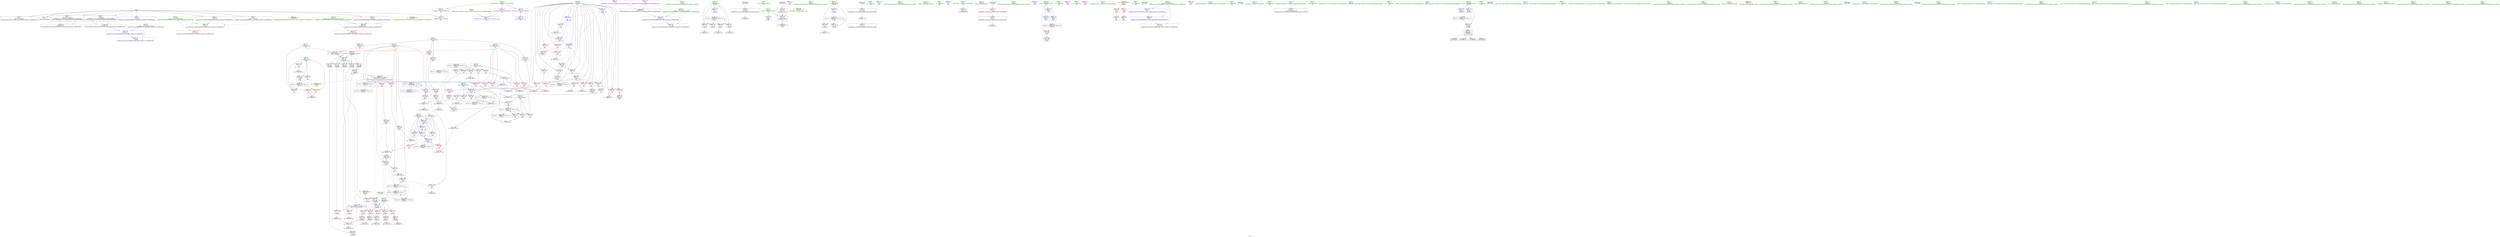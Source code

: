 digraph "SVFG" {
	label="SVFG";

	Node0x56279255e5d0 [shape=record,color=grey,label="{NodeID: 0\nNullPtr}"];
	Node0x56279255e5d0 -> Node0x56279258a700[style=solid];
	Node0x56279255e5d0 -> Node0x56279258a800[style=solid];
	Node0x56279255e5d0 -> Node0x56279258a8d0[style=solid];
	Node0x56279255e5d0 -> Node0x56279258a9a0[style=solid];
	Node0x56279255e5d0 -> Node0x56279258aa70[style=solid];
	Node0x56279255e5d0 -> Node0x56279258ab40[style=solid];
	Node0x56279255e5d0 -> Node0x56279258ac10[style=solid];
	Node0x56279255e5d0 -> Node0x56279258ace0[style=solid];
	Node0x56279255e5d0 -> Node0x56279258bde0[style=solid];
	Node0x5627925bd9f0 [shape=record,color=yellow,style=double,label="{NodeID: 443\n30V_2 = CSCHI(MR_30V_1)\npts\{251 \}\nCS[]}"];
	Node0x5627925bd9f0 -> Node0x56279258f680[style=dashed];
	Node0x5627925adc10 [shape=record,color=black,label="{NodeID: 360\nMR_44V_5 = PHI(MR_44V_2, MR_44V_3, )\npts\{267 \}\n}"];
	Node0x56279258ba10 [shape=record,color=red,label="{NodeID: 194\n401\<--400\n\<--arrayidx43\nmain\n}"];
	Node0x56279258ba10 -> Node0x562792587fc0[style=solid];
	Node0x562792588300 [shape=record,color=purple,label="{NodeID: 111\n88\<--10\n\<--.str.1\n_Z6pluralNSt7__cxx1112basic_stringIcSt11char_traitsIcESaIcEEE\n|{<s0>7}}"];
	Node0x562792588300:s0 -> Node0x5627925d2ae0[style=solid,color=red];
	Node0x562792586d40 [shape=record,color=green,label="{NodeID: 28\n313\<--1\n\<--dummyObj\nCan only get source location for instruction, argument, global var or function.}"];
	Node0x562792599ca0 [shape=record,color=grey,label="{NodeID: 305\n403 = Binary(397, 402, )\n}"];
	Node0x562792599ca0 -> Node0x56279259c6a0[style=solid];
	Node0x56279258d190 [shape=record,color=blue,label="{NodeID: 222\n264\<--313\nr2\<--\nmain\n}"];
	Node0x56279258d190 -> Node0x562792592010[style=dashed];
	Node0x56279258ebf0 [shape=record,color=red,label="{NodeID: 139\n237\<--162\n\<--first.addr\n_Z4ReadRi\n}"];
	Node0x56279258ebf0 -> Node0x56279258cbe0[style=solid];
	Node0x562792589670 [shape=record,color=green,label="{NodeID: 56\n166\<--167\nr\<--r_field_insensitive\n_Z4ReadRi\n}"];
	Node0x562792589670 -> Node0x56279258f0d0[style=solid];
	Node0x562792589670 -> Node0x56279258f1a0[style=solid];
	Node0x562792589670 -> Node0x56279258f270[style=solid];
	Node0x562792589670 -> Node0x56279258c560[style=solid];
	Node0x562792589670 -> Node0x56279258cb10[style=solid];
	Node0x56279259c6a0 [shape=record,color=grey,label="{NodeID: 333\n404 = cmp(403, 311, )\n}"];
	Node0x5627925902b0 [shape=record,color=red,label="{NodeID: 167\n306\<--258\n\<--i\nmain\n}"];
	Node0x5627925902b0 -> Node0x562792599fa0[style=solid];
	Node0x56279258aeb0 [shape=record,color=black,label="{NodeID: 84\n66\<--63\nconv\<--call\n_Z6pluralNSt7__cxx1112basic_stringIcSt11char_traitsIcESaIcEEE\n}"];
	Node0x56279258aeb0 -> Node0x56279259cca0[style=solid];
	Node0x5627925868d0 [shape=record,color=green,label="{NodeID: 1\n7\<--1\n__dso_handle\<--dummyObj\nGlob }"];
	Node0x5627925ae110 [shape=record,color=black,label="{NodeID: 361\nMR_46V_10 = PHI(MR_46V_2, MR_46V_8, )\npts\{269 \}\n}"];
	Node0x56279258bae0 [shape=record,color=blue,label="{NodeID: 195\n12\<--13\n_ZL2PI\<--\nGlob }"];
	Node0x5627925883d0 [shape=record,color=purple,label="{NodeID: 112\n272\<--15\n\<--.str.3\nmain\n}"];
	Node0x562792586dd0 [shape=record,color=green,label="{NodeID: 29\n323\<--1\n\<--dummyObj\nCan only get source location for instruction, argument, global var or function.}"];
	Node0x562792599e20 [shape=record,color=grey,label="{NodeID: 306\n388 = Binary(387, 385, )\n}"];
	Node0x562792599e20 -> Node0x562792588e40[style=solid];
	Node0x56279258d260 [shape=record,color=blue,label="{NodeID: 223\n266\<--322\nm\<--shr\nmain\n}"];
	Node0x56279258d260 -> Node0x562792591150[style=dashed];
	Node0x56279258d260 -> Node0x562792591220[style=dashed];
	Node0x56279258d260 -> Node0x5627925912f0[style=dashed];
	Node0x56279258d260 -> Node0x562792592510[style=dashed];
	Node0x56279258ecc0 [shape=record,color=red,label="{NodeID: 140\n182\<--164\n\<--c\n_Z4ReadRi\n}"];
	Node0x56279258ecc0 -> Node0x56279258b390[style=solid];
	Node0x562792589740 [shape=record,color=green,label="{NodeID: 57\n168\<--169\nn\<--n_field_insensitive\n_Z4ReadRi\n}"];
	Node0x562792589740 -> Node0x56279258f340[style=solid];
	Node0x562792589740 -> Node0x56279258c630[style=solid];
	Node0x562792589740 -> Node0x56279258c970[style=solid];
	Node0x56279259c820 [shape=record,color=grey,label="{NodeID: 334\n225 = cmp(224, 172, )\n}"];
	Node0x562792590380 [shape=record,color=red,label="{NodeID: 168\n328\<--258\n\<--i\nmain\n}"];
	Node0x562792590380 -> Node0x56279259d120[style=solid];
	Node0x56279258af80 [shape=record,color=black,label="{NodeID: 85\n71\<--70\nconv2\<--call1\n_Z6pluralNSt7__cxx1112basic_stringIcSt11char_traitsIcESaIcEEE\n}"];
	Node0x56279258af80 -> Node0x56279259aa20[style=solid];
	Node0x56279255e3b0 [shape=record,color=green,label="{NodeID: 2\n8\<--1\n.str\<--dummyObj\nGlob }"];
	Node0x5627925ae610 [shape=record,color=black,label="{NodeID: 362\nMR_48V_5 = PHI(MR_48V_2, MR_48V_3, )\npts\{2610000 \}\n}"];
	Node0x56279258bbe0 [shape=record,color=blue,label="{NodeID: 196\n465\<--32\nllvm.global_ctors_0\<--\nGlob }"];
	Node0x5627925884a0 [shape=record,color=purple,label="{NodeID: 113\n273\<--17\n\<--.str.4\nmain\n}"];
	Node0x562792586e60 [shape=record,color=green,label="{NodeID: 30\n408\<--1\n\<--dummyObj\nCan only get source location for instruction, argument, global var or function.}"];
	Node0x562792599fa0 [shape=record,color=grey,label="{NodeID: 307\n307 = Binary(306, 73, )\n}"];
	Node0x562792599fa0 -> Node0x56279258cff0[style=solid];
	Node0x56279258d330 [shape=record,color=blue,label="{NodeID: 224\n268\<--311\nc\<--\nmain\n}"];
	Node0x56279258d330 -> Node0x5627925913c0[style=dashed];
	Node0x56279258d330 -> Node0x562792591490[style=dashed];
	Node0x56279258d330 -> Node0x56279258d330[style=dashed];
	Node0x56279258d330 -> Node0x56279258d4d0[style=dashed];
	Node0x56279258d330 -> Node0x562792595720[style=dashed];
	Node0x56279258ed90 [shape=record,color=red,label="{NodeID: 141\n191\<--164\n\<--c\n_Z4ReadRi\n}"];
	Node0x56279258ed90 -> Node0x56279258b460[style=solid];
	Node0x562792589810 [shape=record,color=green,label="{NodeID: 58\n178\<--179\ngetchar\<--getchar_field_insensitive\n}"];
	Node0x56279259c9a0 [shape=record,color=grey,label="{NodeID: 335\n286 = cmp(284, 285, )\n}"];
	Node0x562792590450 [shape=record,color=red,label="{NodeID: 169\n333\<--258\n\<--i\nmain\n}"];
	Node0x562792590450 -> Node0x562792588960[style=solid];
	Node0x56279258b050 [shape=record,color=black,label="{NodeID: 86\n74\<--72\nconv3\<--sub\n_Z6pluralNSt7__cxx1112basic_stringIcSt11char_traitsIcESaIcEEE\n}"];
	Node0x56279255e4e0 [shape=record,color=green,label="{NodeID: 3\n10\<--1\n.str.1\<--dummyObj\nGlob }"];
	Node0x56279258bce0 [shape=record,color=blue,label="{NodeID: 197\n466\<--33\nllvm.global_ctors_1\<--_GLOBAL__sub_I_sourspinach_1_0.cpp\nGlob }"];
	Node0x562792588570 [shape=record,color=purple,label="{NodeID: 114\n278\<--20\n\<--.str.5\nmain\n}"];
	Node0x562792586f30 [shape=record,color=green,label="{NodeID: 31\n4\<--6\n_ZStL8__ioinit\<--_ZStL8__ioinit_field_insensitive\nGlob }"];
	Node0x562792586f30 -> Node0x562792588160[style=solid];
	Node0x56279259a120 [shape=record,color=grey,label="{NodeID: 308\n218 = Binary(214, 217, )\n}"];
	Node0x56279259a120 -> Node0x562792599820[style=solid];
	Node0x56279258d400 [shape=record,color=blue,label="{NodeID: 225\n258\<--68\ni\<--\nmain\n}"];
	Node0x56279258d400 -> Node0x562792590380[style=dashed];
	Node0x56279258d400 -> Node0x562792590450[style=dashed];
	Node0x56279258d400 -> Node0x562792590520[style=dashed];
	Node0x56279258d400 -> Node0x56279258d400[style=dashed];
	Node0x56279258d400 -> Node0x56279258d5a0[style=dashed];
	Node0x56279258d400 -> Node0x5627925957b0[style=dashed];
	Node0x56279258ee60 [shape=record,color=red,label="{NodeID: 142\n202\<--164\n\<--c\n_Z4ReadRi\n}"];
	Node0x56279258ee60 -> Node0x56279258b530[style=solid];
	Node0x562792589910 [shape=record,color=green,label="{NodeID: 59\n245\<--246\nmain\<--main_field_insensitive\n}"];
	Node0x56279259cb20 [shape=record,color=grey,label="{NodeID: 336\n351 = cmp(348, 350, )\n}"];
	Node0x562792590520 [shape=record,color=red,label="{NodeID: 170\n344\<--258\n\<--i\nmain\n}"];
	Node0x562792590520 -> Node0x56279259a720[style=solid];
	Node0x56279258b120 [shape=record,color=black,label="{NodeID: 87\n79\<--78\nconv5\<--\n_Z6pluralNSt7__cxx1112basic_stringIcSt11char_traitsIcESaIcEEE\n}"];
	Node0x56279258b120 -> Node0x56279259c3a0[style=solid];
	Node0x56279255e6c0 [shape=record,color=green,label="{NodeID: 4\n13\<--1\n\<--dummyObj\nCan only get source location for instruction, argument, global var or function.}"];
	Node0x5627925bdf70 [shape=record,color=yellow,style=double,label="{NodeID: 447\n12V_2 = CSCHI(MR_12V_1)\npts\{14 \}\nCS[]}"];
	Node0x56279258bde0 [shape=record,color=blue, style = dotted,label="{NodeID: 198\n467\<--3\nllvm.global_ctors_2\<--dummyVal\nGlob }"];
	Node0x56279258d890 [shape=record,color=purple,label="{NodeID: 115\n279\<--22\n\<--.str.6\nmain\n}"];
	Node0x562792587000 [shape=record,color=green,label="{NodeID: 32\n12\<--14\n_ZL2PI\<--_ZL2PI_field_insensitive\nGlob }"];
	Node0x562792587000 -> Node0x56279258bae0[style=solid];
	Node0x562792587000 -> Node0x56279258c3c0[style=solid];
	Node0x5627925932f0 [shape=record,color=yellow,style=double,label="{NodeID: 392\n8V_1 = ENCHI(MR_8V_0)\npts\{108 \}\nFun[_ZStplIcSt11char_traitsIcESaIcEENSt7__cxx1112basic_stringIT_T0_T1_EERKS8_PKS5_]}"];
	Node0x5627925932f0 -> Node0x56279258c220[style=dashed];
	Node0x56279259a2a0 [shape=record,color=grey,label="{NodeID: 309\n236 = Binary(68, 235, )\n}"];
	Node0x56279259a2a0 -> Node0x56279258cbe0[style=solid];
	Node0x56279258d4d0 [shape=record,color=blue,label="{NodeID: 226\n268\<--341\nc\<--add17\nmain\n}"];
	Node0x56279258d4d0 -> Node0x5627925913c0[style=dashed];
	Node0x56279258d4d0 -> Node0x562792591490[style=dashed];
	Node0x56279258d4d0 -> Node0x56279258d330[style=dashed];
	Node0x56279258d4d0 -> Node0x56279258d4d0[style=dashed];
	Node0x56279258d4d0 -> Node0x562792595720[style=dashed];
	Node0x56279258ef30 [shape=record,color=red,label="{NodeID: 143\n207\<--164\n\<--c\n_Z4ReadRi\n}"];
	Node0x56279258ef30 -> Node0x56279258b600[style=solid];
	Node0x562792589a10 [shape=record,color=green,label="{NodeID: 60\n248\<--249\nretval\<--retval_field_insensitive\nmain\n}"];
	Node0x562792589a10 -> Node0x56279258f5b0[style=solid];
	Node0x562792589a10 -> Node0x56279258cd80[style=solid];
	Node0x562792589a10 -> Node0x562792595d20[style=solid];
	Node0x562792589a10 -> Node0x562792595ec0[style=solid];
	Node0x56279259cca0 [shape=record,color=grey,label="{NodeID: 337\n67 = cmp(66, 68, )\n}"];
	Node0x5627925905f0 [shape=record,color=red,label="{NodeID: 171\n364\<--258\n\<--i\nmain\n}"];
	Node0x5627925905f0 -> Node0x56279259b7a0[style=solid];
	Node0x56279258b1f0 [shape=record,color=black,label="{NodeID: 88\n151\<--147\nconv\<--call\n__cxx_global_var_init.2\n}"];
	Node0x56279258b1f0 -> Node0x56279258c3c0[style=solid];
	Node0x5627925777b0 [shape=record,color=green,label="{NodeID: 5\n15\<--1\n.str.3\<--dummyObj\nGlob }"];
	Node0x5627925d0590 [shape=record,color=black,label="{NodeID: 448\n177 = PHI()\n}"];
	Node0x5627925d0590 -> Node0x56279258b2c0[style=solid];
	Node0x56279258bee0 [shape=record,color=blue,label="{NodeID: 199\n101\<--99\n__lhs.addr\<--__lhs\n_ZStplIcSt11char_traitsIcESaIcEENSt7__cxx1112basic_stringIT_T0_T1_EERKS8_PKS5_\n}"];
	Node0x56279258bee0 -> Node0x56279258e3d0[style=dashed];
	Node0x56279258d920 [shape=record,color=purple,label="{NodeID: 116\n289\<--25\n\<--.str.7\nmain\n}"];
	Node0x5627925870d0 [shape=record,color=green,label="{NodeID: 33\n31\<--35\nllvm.global_ctors\<--llvm.global_ctors_field_insensitive\nGlob }"];
	Node0x5627925870d0 -> Node0x56279258db50[style=solid];
	Node0x5627925870d0 -> Node0x56279258dc20[style=solid];
	Node0x5627925870d0 -> Node0x56279258dd20[style=solid];
	Node0x5627925933d0 [shape=record,color=yellow,style=double,label="{NodeID: 393\n10V_1 = ENCHI(MR_10V_0)\npts\{110 \}\nFun[_ZStplIcSt11char_traitsIcESaIcEENSt7__cxx1112basic_stringIT_T0_T1_EERKS8_PKS5_]}"];
	Node0x5627925933d0 -> Node0x56279258c2f0[style=dashed];
	Node0x56279259a420 [shape=record,color=grey,label="{NodeID: 310\n417 = Binary(416, 73, )\n}"];
	Node0x56279259a420 -> Node0x562792595c50[style=solid];
	Node0x56279258d5a0 [shape=record,color=blue,label="{NodeID: 227\n258\<--345\ni\<--inc19\nmain\n}"];
	Node0x56279258d5a0 -> Node0x562792590380[style=dashed];
	Node0x56279258d5a0 -> Node0x562792590450[style=dashed];
	Node0x56279258d5a0 -> Node0x562792590520[style=dashed];
	Node0x56279258d5a0 -> Node0x56279258d400[style=dashed];
	Node0x56279258d5a0 -> Node0x56279258d5a0[style=dashed];
	Node0x56279258d5a0 -> Node0x5627925957b0[style=dashed];
	Node0x56279258f000 [shape=record,color=red,label="{NodeID: 144\n216\<--164\n\<--c\n_Z4ReadRi\n}"];
	Node0x56279258f000 -> Node0x56279258b6d0[style=solid];
	Node0x562792589ae0 [shape=record,color=green,label="{NodeID: 61\n250\<--251\nT\<--T_field_insensitive\nmain\n|{|<s1>16}}"];
	Node0x562792589ae0 -> Node0x56279258f680[style=solid];
	Node0x562792589ae0:s1 -> Node0x5627925d2c30[style=solid,color=red];
	Node0x56279259ce20 [shape=record,color=grey,label="{NodeID: 338\n317 = cmp(315, 316, )\n}"];
	Node0x5627925906c0 [shape=record,color=red,label="{NodeID: 172\n370\<--258\n\<--i\nmain\n}"];
	Node0x5627925906c0 -> Node0x562792588bd0[style=solid];
	Node0x56279258b2c0 [shape=record,color=black,label="{NodeID: 89\n180\<--177\nconv\<--call\n_Z4ReadRi\n}"];
	Node0x56279258b2c0 -> Node0x56279258c7d0[style=solid];
	Node0x562792577840 [shape=record,color=green,label="{NodeID: 6\n17\<--1\n.str.4\<--dummyObj\nGlob }"];
	Node0x5627925cfc80 [shape=record,color=black,label="{NodeID: 449\n75 = PHI()\n}"];
	Node0x5627925cfc80 -> Node0x56279258e300[style=solid];
	Node0x56279258bfb0 [shape=record,color=blue,label="{NodeID: 200\n103\<--100\n__rhs.addr\<--__rhs\n_ZStplIcSt11char_traitsIcESaIcEENSt7__cxx1112basic_stringIT_T0_T1_EERKS8_PKS5_\n}"];
	Node0x56279258bfb0 -> Node0x56279258e4a0[style=dashed];
	Node0x56279258d9b0 [shape=record,color=purple,label="{NodeID: 117\n424\<--27\n\<--.str.8\nmain\n}"];
	Node0x5627925871d0 [shape=record,color=green,label="{NodeID: 34\n36\<--37\n__cxx_global_var_init\<--__cxx_global_var_init_field_insensitive\n}"];
	Node0x5627925934b0 [shape=record,color=yellow,style=double,label="{NodeID: 394\n26V_1 = ENCHI(MR_26V_0)\npts\{1 \}\nFun[main]}"];
	Node0x5627925934b0 -> Node0x56279258e160[style=dashed];
	Node0x5627925934b0 -> Node0x56279258e230[style=dashed];
	Node0x56279259a5a0 [shape=record,color=grey,label="{NodeID: 311\n341 = Binary(340, 339, )\n}"];
	Node0x56279259a5a0 -> Node0x56279258d4d0[style=solid];
	Node0x56279258d670 [shape=record,color=blue,label="{NodeID: 228\n264\<--353\nr2\<--\nmain\n}"];
	Node0x56279258d670 -> Node0x562792592010[style=dashed];
	Node0x56279258f0d0 [shape=record,color=red,label="{NodeID: 145\n186\<--166\n\<--r\n_Z4ReadRi\n}"];
	Node0x56279258f0d0 -> Node0x56279259b4a0[style=solid];
	Node0x562792589bb0 [shape=record,color=green,label="{NodeID: 62\n252\<--253\nt\<--t_field_insensitive\nmain\n}"];
	Node0x562792589bb0 -> Node0x56279258f750[style=solid];
	Node0x562792589bb0 -> Node0x56279258f820[style=solid];
	Node0x562792589bb0 -> Node0x56279258f8f0[style=solid];
	Node0x562792589bb0 -> Node0x56279258ce50[style=solid];
	Node0x562792589bb0 -> Node0x562792595df0[style=solid];
	Node0x56279259cfa0 [shape=record,color=grey,label="{NodeID: 339\n422 = cmp(420, 421, )\n}"];
	Node0x562792590790 [shape=record,color=red,label="{NodeID: 173\n381\<--258\n\<--i\nmain\n}"];
	Node0x562792590790 -> Node0x5627925990a0[style=solid];
	Node0x56279258b390 [shape=record,color=black,label="{NodeID: 90\n183\<--182\nconv1\<--\n_Z4ReadRi\n}"];
	Node0x56279258b390 -> Node0x56279259b620[style=solid];
	Node0x56279256fef0 [shape=record,color=green,label="{NodeID: 7\n19\<--1\nstdin\<--dummyObj\nGlob }"];
	Node0x5627925d17c0 [shape=record,color=black,label="{NodeID: 450\n120 = PHI()\n}"];
	Node0x5627925aff70 [shape=record,color=black,label="{NodeID: 367\nMR_48V_3 = PHI(MR_48V_4, MR_48V_2, )\npts\{2610000 \}\n|{|<s5>20}}"];
	Node0x5627925aff70 -> Node0x56279258b870[style=dashed];
	Node0x5627925aff70 -> Node0x56279258b940[style=dashed];
	Node0x5627925aff70 -> Node0x56279258ba10[style=dashed];
	Node0x5627925aff70 -> Node0x5627925ae610[style=dashed];
	Node0x5627925aff70 -> Node0x5627925aff70[style=dashed];
	Node0x5627925aff70:s5 -> Node0x56279258c700[style=dashed,color=red];
	Node0x56279258c080 [shape=record,color=blue,label="{NodeID: 201\n105\<--114\nnrvo\<--\n_ZStplIcSt11char_traitsIcESaIcEENSt7__cxx1112basic_stringIT_T0_T1_EERKS8_PKS5_\n}"];
	Node0x56279258c080 -> Node0x56279258c150[style=dashed];
	Node0x56279258da80 [shape=record,color=purple,label="{NodeID: 118\n430\<--29\n\<--.str.9\nmain\n}"];
	Node0x5627925872d0 [shape=record,color=green,label="{NodeID: 35\n40\<--41\n_ZNSt8ios_base4InitC1Ev\<--_ZNSt8ios_base4InitC1Ev_field_insensitive\n}"];
	Node0x56279259a720 [shape=record,color=grey,label="{NodeID: 312\n345 = Binary(344, 73, )\n}"];
	Node0x56279259a720 -> Node0x56279258d5a0[style=solid];
	Node0x56279258d740 [shape=record,color=blue,label="{NodeID: 229\n262\<--357\nr1\<--add23\nmain\n}"];
	Node0x56279258d740 -> Node0x562792591b10[style=dashed];
	Node0x56279258f1a0 [shape=record,color=red,label="{NodeID: 146\n196\<--166\n\<--r\n_Z4ReadRi\n}"];
	Node0x56279258f1a0 -> Node0x56279259bf20[style=solid];
	Node0x562792589c80 [shape=record,color=green,label="{NodeID: 63\n254\<--255\nN\<--N_field_insensitive\nmain\n|{|<s6>19}}"];
	Node0x562792589c80 -> Node0x56279258f9c0[style=solid];
	Node0x562792589c80 -> Node0x56279258fa90[style=solid];
	Node0x562792589c80 -> Node0x56279258fb60[style=solid];
	Node0x562792589c80 -> Node0x56279258fc30[style=solid];
	Node0x562792589c80 -> Node0x5627925959e0[style=solid];
	Node0x562792589c80 -> Node0x562792595b80[style=solid];
	Node0x562792589c80:s6 -> Node0x5627925d2c30[style=solid,color=red];
	Node0x56279259d120 [shape=record,color=grey,label="{NodeID: 340\n330 = cmp(328, 329, )\n}"];
	Node0x562792590860 [shape=record,color=red,label="{NodeID: 174\n393\<--258\n\<--i\nmain\n}"];
	Node0x562792590860 -> Node0x56279259b920[style=solid];
	Node0x56279258b460 [shape=record,color=black,label="{NodeID: 91\n192\<--191\nconv2\<--\n_Z4ReadRi\n}"];
	Node0x56279258b460 -> Node0x56279259c0a0[style=solid];
	Node0x56279256ff80 [shape=record,color=green,label="{NodeID: 8\n20\<--1\n.str.5\<--dummyObj\nGlob }"];
	Node0x5627925d1890 [shape=record,color=black,label="{NodeID: 451\n43 = PHI()\n}"];
	Node0x56279258c150 [shape=record,color=blue,label="{NodeID: 202\n105\<--124\nnrvo\<--\n_ZStplIcSt11char_traitsIcESaIcEENSt7__cxx1112basic_stringIT_T0_T1_EERKS8_PKS5_\n}"];
	Node0x56279258c150 -> Node0x56279258e570[style=dashed];
	Node0x56279258db50 [shape=record,color=purple,label="{NodeID: 119\n465\<--31\nllvm.global_ctors_0\<--llvm.global_ctors\nGlob }"];
	Node0x56279258db50 -> Node0x56279258bbe0[style=solid];
	Node0x5627925873d0 [shape=record,color=green,label="{NodeID: 36\n46\<--47\n__cxa_atexit\<--__cxa_atexit_field_insensitive\n}"];
	Node0x5627925a95f0 [shape=record,color=yellow,style=double,label="{NodeID: 396\n30V_1 = ENCHI(MR_30V_0)\npts\{251 \}\nFun[main]|{<s0>16}}"];
	Node0x5627925a95f0:s0 -> Node0x56279258c700[style=dashed,color=red];
	Node0x56279259a8a0 [shape=record,color=grey,label="{NodeID: 313\n338 = Binary(332, 337, )\n}"];
	Node0x56279259a8a0 -> Node0x56279259aba0[style=solid];
	Node0x562792595720 [shape=record,color=blue,label="{NodeID: 230\n268\<--311\nc\<--\nmain\n}"];
	Node0x562792595720 -> Node0x562792591560[style=dashed];
	Node0x562792595720 -> Node0x562792591630[style=dashed];
	Node0x562792595720 -> Node0x56279258d330[style=dashed];
	Node0x562792595720 -> Node0x562792595720[style=dashed];
	Node0x562792595720 -> Node0x562792595840[style=dashed];
	Node0x562792595720 -> Node0x5627925ae110[style=dashed];
	Node0x56279258f270 [shape=record,color=red,label="{NodeID: 147\n224\<--166\n\<--r\n_Z4ReadRi\n}"];
	Node0x56279258f270 -> Node0x56279259c820[style=solid];
	Node0x562792589d50 [shape=record,color=green,label="{NodeID: 64\n256\<--257\nB\<--B_field_insensitive\nmain\n|{|<s5>18}}"];
	Node0x562792589d50 -> Node0x56279258fd00[style=solid];
	Node0x562792589d50 -> Node0x56279258fdd0[style=solid];
	Node0x562792589d50 -> Node0x56279258fea0[style=solid];
	Node0x562792589d50 -> Node0x56279258ff70[style=solid];
	Node0x562792589d50 -> Node0x562792590040[style=solid];
	Node0x562792589d50:s5 -> Node0x5627925d2c30[style=solid,color=red];
	Node0x5627925a77f0 [shape=record,color=black,label="{NodeID: 341\nMR_34V_7 = PHI(MR_34V_6, MR_34V_5, )\npts\{255 \}\n}"];
	Node0x5627925a77f0 -> Node0x56279258fb60[style=dashed];
	Node0x5627925a77f0 -> Node0x562792595b80[style=dashed];
	Node0x5627925a77f0 -> Node0x5627925a77f0[style=dashed];
	Node0x5627925a77f0 -> Node0x5627925ac310[style=dashed];
	Node0x5627925a77f0 -> Node0x5627925b1d70[style=dashed];
	Node0x562792590930 [shape=record,color=red,label="{NodeID: 175\n398\<--258\n\<--i\nmain\n}"];
	Node0x562792590930 -> Node0x562792587ef0[style=solid];
	Node0x56279258b530 [shape=record,color=black,label="{NodeID: 92\n203\<--202\nconv7\<--\n_Z4ReadRi\n}"];
	Node0x56279258b530 -> Node0x56279259bc20[style=solid];
	Node0x5627925779c0 [shape=record,color=green,label="{NodeID: 9\n22\<--1\n.str.6\<--dummyObj\nGlob }"];
	Node0x5627925d1960 [shape=record,color=black,label="{NodeID: 452\n63 = PHI()\n}"];
	Node0x5627925d1960 -> Node0x56279258aeb0[style=solid];
	Node0x56279258c220 [shape=record,color=blue,label="{NodeID: 203\n107\<--128\nexn.slot\<--\n_ZStplIcSt11char_traitsIcESaIcEENSt7__cxx1112basic_stringIT_T0_T1_EERKS8_PKS5_\n}"];
	Node0x56279258c220 -> Node0x56279258e640[style=dashed];
	Node0x56279258dc20 [shape=record,color=purple,label="{NodeID: 120\n466\<--31\nllvm.global_ctors_1\<--llvm.global_ctors\nGlob }"];
	Node0x56279258dc20 -> Node0x56279258bce0[style=solid];
	Node0x5627925874d0 [shape=record,color=green,label="{NodeID: 37\n45\<--51\n_ZNSt8ios_base4InitD1Ev\<--_ZNSt8ios_base4InitD1Ev_field_insensitive\n}"];
	Node0x5627925874d0 -> Node0x56279258adb0[style=solid];
	Node0x56279259aa20 [shape=record,color=grey,label="{NodeID: 314\n72 = Binary(71, 73, )\n}"];
	Node0x56279259aa20 -> Node0x56279258b050[style=solid];
	Node0x5627925957b0 [shape=record,color=blue,label="{NodeID: 231\n258\<--68\ni\<--\nmain\n}"];
	Node0x5627925957b0 -> Node0x5627925905f0[style=dashed];
	Node0x5627925957b0 -> Node0x5627925906c0[style=dashed];
	Node0x5627925957b0 -> Node0x562792590790[style=dashed];
	Node0x5627925957b0 -> Node0x562792595910[style=dashed];
	Node0x5627925957b0 -> Node0x562792595ab0[style=dashed];
	Node0x56279258f340 [shape=record,color=red,label="{NodeID: 148\n231\<--168\n\<--n\n_Z4ReadRi\n}"];
	Node0x56279258f340 -> Node0x56279259bda0[style=solid];
	Node0x562792589e20 [shape=record,color=green,label="{NodeID: 65\n258\<--259\ni\<--i_field_insensitive\nmain\n}"];
	Node0x562792589e20 -> Node0x562792590110[style=solid];
	Node0x562792589e20 -> Node0x5627925901e0[style=solid];
	Node0x562792589e20 -> Node0x5627925902b0[style=solid];
	Node0x562792589e20 -> Node0x562792590380[style=solid];
	Node0x562792589e20 -> Node0x562792590450[style=solid];
	Node0x562792589e20 -> Node0x562792590520[style=solid];
	Node0x562792589e20 -> Node0x5627925905f0[style=solid];
	Node0x562792589e20 -> Node0x5627925906c0[style=solid];
	Node0x562792589e20 -> Node0x562792590790[style=solid];
	Node0x562792589e20 -> Node0x562792590860[style=solid];
	Node0x562792589e20 -> Node0x562792590930[style=solid];
	Node0x562792589e20 -> Node0x562792590a00[style=solid];
	Node0x562792589e20 -> Node0x562792590ad0[style=solid];
	Node0x562792589e20 -> Node0x562792590ba0[style=solid];
	Node0x562792589e20 -> Node0x56279258cf20[style=solid];
	Node0x562792589e20 -> Node0x56279258cff0[style=solid];
	Node0x562792589e20 -> Node0x56279258d400[style=solid];
	Node0x562792589e20 -> Node0x56279258d5a0[style=solid];
	Node0x562792589e20 -> Node0x5627925957b0[style=solid];
	Node0x562792589e20 -> Node0x562792595910[style=solid];
	Node0x562792589e20 -> Node0x562792595ab0[style=solid];
	Node0x562792589e20 -> Node0x562792595c50[style=solid];
	Node0x562792590a00 [shape=record,color=red,label="{NodeID: 176\n416\<--258\n\<--i\nmain\n}"];
	Node0x562792590a00 -> Node0x56279259a420[style=solid];
	Node0x56279258b600 [shape=record,color=black,label="{NodeID: 93\n208\<--207\nconv10\<--\n_Z4ReadRi\n}"];
	Node0x56279258b600 -> Node0x56279259baa0[style=solid];
	Node0x562792577a50 [shape=record,color=green,label="{NodeID: 10\n24\<--1\nstdout\<--dummyObj\nGlob }"];
	Node0x5627925d1bc0 [shape=record,color=black,label="{NodeID: 453\n70 = PHI()\n}"];
	Node0x5627925d1bc0 -> Node0x56279258af80[style=solid];
	Node0x56279258c2f0 [shape=record,color=blue,label="{NodeID: 204\n109\<--130\nehselector.slot\<--\n_ZStplIcSt11char_traitsIcESaIcEENSt7__cxx1112basic_stringIT_T0_T1_EERKS8_PKS5_\n}"];
	Node0x56279258c2f0 -> Node0x56279258e710[style=dashed];
	Node0x56279258dd20 [shape=record,color=purple,label="{NodeID: 121\n467\<--31\nllvm.global_ctors_2\<--llvm.global_ctors\nGlob }"];
	Node0x56279258dd20 -> Node0x56279258bde0[style=solid];
	Node0x5627925875d0 [shape=record,color=green,label="{NodeID: 38\n58\<--59\n_Z6pluralNSt7__cxx1112basic_stringIcSt11char_traitsIcESaIcEEE\<--_Z6pluralNSt7__cxx1112basic_stringIcSt11char_traitsIcESaIcEEE_field_insensitive\n}"];
	Node0x56279259aba0 [shape=record,color=grey,label="{NodeID: 315\n339 = Binary(338, 323, )\n}"];
	Node0x56279259aba0 -> Node0x56279259a5a0[style=solid];
	Node0x562792595840 [shape=record,color=blue,label="{NodeID: 232\n268\<--378\nc\<--add32\nmain\n}"];
	Node0x562792595840 -> Node0x562792591560[style=dashed];
	Node0x562792595840 -> Node0x562792591630[style=dashed];
	Node0x562792595840 -> Node0x56279258d330[style=dashed];
	Node0x562792595840 -> Node0x562792595720[style=dashed];
	Node0x562792595840 -> Node0x562792595840[style=dashed];
	Node0x562792595840 -> Node0x5627925ae110[style=dashed];
	Node0x56279258f410 [shape=record,color=red,label="{NodeID: 149\n213\<--212\n\<--\n_Z4ReadRi\n}"];
	Node0x56279258f410 -> Node0x5627925996a0[style=solid];
	Node0x562792589ef0 [shape=record,color=green,label="{NodeID: 66\n260\<--261\nV\<--V_field_insensitive\nmain\n}"];
	Node0x562792589ef0 -> Node0x56279258de20[style=solid];
	Node0x562792589ef0 -> Node0x56279258def0[style=solid];
	Node0x562792589ef0 -> Node0x56279258dfc0[style=solid];
	Node0x562792589ef0 -> Node0x56279258e090[style=solid];
	Node0x562792590ad0 [shape=record,color=red,label="{NodeID: 177\n420\<--258\n\<--i\nmain\n}"];
	Node0x562792590ad0 -> Node0x56279259cfa0[style=solid];
	Node0x56279258b6d0 [shape=record,color=black,label="{NodeID: 94\n217\<--216\nconv13\<--\n_Z4ReadRi\n}"];
	Node0x56279258b6d0 -> Node0x56279259a120[style=solid];
	Node0x562792577ae0 [shape=record,color=green,label="{NodeID: 11\n25\<--1\n.str.7\<--dummyObj\nGlob }"];
	Node0x5627925d1cc0 [shape=record,color=black,label="{NodeID: 454\n147 = PHI()\n}"];
	Node0x5627925d1cc0 -> Node0x56279258b1f0[style=solid];
	Node0x56279258c3c0 [shape=record,color=blue,label="{NodeID: 205\n12\<--151\n_ZL2PI\<--conv\n__cxx_global_var_init.2\n|{<s0>24}}"];
	Node0x56279258c3c0:s0 -> Node0x5627925bdf70[style=dashed,color=blue];
	Node0x56279258de20 [shape=record,color=purple,label="{NodeID: 122\n303\<--260\narrayidx\<--V\nmain\n|{<s0>20}}"];
	Node0x56279258de20:s0 -> Node0x5627925d2c30[style=solid,color=red];
	Node0x5627925876d0 [shape=record,color=green,label="{NodeID: 39\n64\<--65\n_ZNKSt7__cxx1112basic_stringIcSt11char_traitsIcESaIcEE4sizeEv\<--_ZNKSt7__cxx1112basic_stringIcSt11char_traitsIcESaIcEE4sizeEv_field_insensitive\n}"];
	Node0x56279259ad20 [shape=record,color=grey,label="{NodeID: 316\n322 = Binary(321, 323, )\n}"];
	Node0x56279259ad20 -> Node0x56279258d260[style=solid];
	Node0x562792595910 [shape=record,color=blue,label="{NodeID: 233\n258\<--382\ni\<--inc34\nmain\n}"];
	Node0x562792595910 -> Node0x5627925905f0[style=dashed];
	Node0x562792595910 -> Node0x5627925906c0[style=dashed];
	Node0x562792595910 -> Node0x562792590790[style=dashed];
	Node0x562792595910 -> Node0x562792595910[style=dashed];
	Node0x562792595910 -> Node0x562792595ab0[style=dashed];
	Node0x56279258f4e0 [shape=record,color=red,label="{NodeID: 150\n235\<--234\n\<--\n_Z4ReadRi\n}"];
	Node0x56279258f4e0 -> Node0x56279259a2a0[style=solid];
	Node0x562792589fc0 [shape=record,color=green,label="{NodeID: 67\n262\<--263\nr1\<--r1_field_insensitive\nmain\n}"];
	Node0x562792589fc0 -> Node0x562792590c70[style=solid];
	Node0x562792589fc0 -> Node0x562792590d40[style=solid];
	Node0x562792589fc0 -> Node0x562792590e10[style=solid];
	Node0x562792589fc0 -> Node0x562792590ee0[style=solid];
	Node0x562792589fc0 -> Node0x56279258d0c0[style=solid];
	Node0x562792589fc0 -> Node0x56279258d740[style=solid];
	Node0x562792590ba0 [shape=record,color=red,label="{NodeID: 178\n428\<--258\n\<--i\nmain\n}"];
	Node0x562792590ba0 -> Node0x56279259b1a0[style=solid];
	Node0x56279258b7a0 [shape=record,color=black,label="{NodeID: 95\n158\<--242\n_Z4ReadRi_ret\<--\n_Z4ReadRi\n|{<s0>16|<s1>18|<s2>19|<s3>20}}"];
	Node0x56279258b7a0:s0 -> Node0x5627925d1e90[style=solid,color=blue];
	Node0x56279258b7a0:s1 -> Node0x5627925d1fc0[style=solid,color=blue];
	Node0x56279258b7a0:s2 -> Node0x5627925d20c0[style=solid,color=blue];
	Node0x56279258b7a0:s3 -> Node0x5627925d2200[style=solid,color=blue];
	Node0x56279256f8a0 [shape=record,color=green,label="{NodeID: 12\n27\<--1\n.str.8\<--dummyObj\nGlob }"];
	Node0x5627925d1dc0 [shape=record,color=black,label="{NodeID: 455\n290 = PHI()\n}"];
	Node0x5627925b1870 [shape=record,color=black,label="{NodeID: 372\nMR_32V_3 = PHI(MR_32V_4, MR_32V_2, )\npts\{253 \}\n}"];
	Node0x5627925b1870 -> Node0x56279258f750[style=dashed];
	Node0x5627925b1870 -> Node0x56279258f820[style=dashed];
	Node0x5627925b1870 -> Node0x56279258f8f0[style=dashed];
	Node0x5627925b1870 -> Node0x562792595df0[style=dashed];
	Node0x56279258c490 [shape=record,color=blue,label="{NodeID: 206\n162\<--159\nfirst.addr\<--first\n_Z4ReadRi\n}"];
	Node0x56279258c490 -> Node0x56279258e8b0[style=dashed];
	Node0x56279258c490 -> Node0x56279258e980[style=dashed];
	Node0x56279258c490 -> Node0x56279258ea50[style=dashed];
	Node0x56279258c490 -> Node0x56279258eb20[style=dashed];
	Node0x56279258c490 -> Node0x56279258ebf0[style=dashed];
	Node0x56279258def0 [shape=record,color=purple,label="{NodeID: 123\n335\<--260\narrayidx15\<--V\nmain\n}"];
	Node0x56279258def0 -> Node0x56279258b870[style=solid];
	Node0x5627925877d0 [shape=record,color=green,label="{NodeID: 40\n76\<--77\n_ZNSt7__cxx1112basic_stringIcSt11char_traitsIcESaIcEEixEm\<--_ZNSt7__cxx1112basic_stringIcSt11char_traitsIcESaIcEEixEm_field_insensitive\n}"];
	Node0x56279259aea0 [shape=record,color=grey,label="{NodeID: 317\n434 = Binary(433, 73, )\n}"];
	Node0x56279259aea0 -> Node0x562792595df0[style=solid];
	Node0x5627925959e0 [shape=record,color=blue,label="{NodeID: 234\n254\<--389\nN\<--conv38\nmain\n}"];
	Node0x5627925959e0 -> Node0x56279258fb60[style=dashed];
	Node0x5627925959e0 -> Node0x562792595b80[style=dashed];
	Node0x5627925959e0 -> Node0x5627925a77f0[style=dashed];
	Node0x5627925959e0 -> Node0x5627925ac310[style=dashed];
	Node0x5627925959e0 -> Node0x5627925b1d70[style=dashed];
	Node0x56279258f5b0 [shape=record,color=red,label="{NodeID: 151\n439\<--248\n\<--retval\nmain\n}"];
	Node0x56279258f5b0 -> Node0x562792588090[style=solid];
	Node0x56279258a090 [shape=record,color=green,label="{NodeID: 68\n264\<--265\nr2\<--r2_field_insensitive\nmain\n}"];
	Node0x56279258a090 -> Node0x562792590fb0[style=solid];
	Node0x56279258a090 -> Node0x562792591080[style=solid];
	Node0x56279258a090 -> Node0x56279258d190[style=solid];
	Node0x56279258a090 -> Node0x56279258d670[style=solid];
	Node0x562792590c70 [shape=record,color=red,label="{NodeID: 179\n316\<--262\n\<--r1\nmain\n}"];
	Node0x562792590c70 -> Node0x56279259ce20[style=solid];
	Node0x5627925886f0 [shape=record,color=black,label="{NodeID: 96\n274\<--271\ncall\<--\nmain\n}"];
	Node0x56279256f970 [shape=record,color=green,label="{NodeID: 13\n29\<--1\n.str.9\<--dummyObj\nGlob }"];
	Node0x5627925d1e90 [shape=record,color=black,label="{NodeID: 456\n281 = PHI(158, )\n}"];
	Node0x5627925b1d70 [shape=record,color=black,label="{NodeID: 373\nMR_34V_2 = PHI(MR_34V_8, MR_34V_1, )\npts\{255 \}\n|{|<s1>19}}"];
	Node0x5627925b1d70 -> Node0x5627925ac310[style=dashed];
	Node0x5627925b1d70:s1 -> Node0x56279258c700[style=dashed,color=red];
	Node0x56279258c560 [shape=record,color=blue,label="{NodeID: 207\n166\<--172\nr\<--\n_Z4ReadRi\n}"];
	Node0x56279258c560 -> Node0x5627925aaeb0[style=dashed];
	Node0x56279258dfc0 [shape=record,color=purple,label="{NodeID: 124\n372\<--260\narrayidx28\<--V\nmain\n}"];
	Node0x56279258dfc0 -> Node0x56279258b940[style=solid];
	Node0x5627925878d0 [shape=record,color=green,label="{NodeID: 41\n85\<--86\n_ZStplIcSt11char_traitsIcESaIcEENSt7__cxx1112basic_stringIT_T0_T1_EERKS8_PKS5_\<--_ZStplIcSt11char_traitsIcESaIcEENSt7__cxx1112basic_stringIT_T0_T1_EERKS8_PKS5__field_insensitive\n}"];
	Node0x56279259b020 [shape=record,color=grey,label="{NodeID: 318\n321 = Binary(319, 320, )\n}"];
	Node0x56279259b020 -> Node0x56279259ad20[style=solid];
	Node0x562792595ab0 [shape=record,color=blue,label="{NodeID: 235\n258\<--68\ni\<--\nmain\n}"];
	Node0x562792595ab0 -> Node0x562792590860[style=dashed];
	Node0x562792595ab0 -> Node0x562792590930[style=dashed];
	Node0x562792595ab0 -> Node0x562792590a00[style=dashed];
	Node0x562792595ab0 -> Node0x562792590ad0[style=dashed];
	Node0x562792595ab0 -> Node0x562792590ba0[style=dashed];
	Node0x562792595ab0 -> Node0x56279258cf20[style=dashed];
	Node0x562792595ab0 -> Node0x562792595c50[style=dashed];
	Node0x562792595ab0 -> Node0x5627925acd10[style=dashed];
	Node0x56279258f680 [shape=record,color=red,label="{NodeID: 152\n285\<--250\n\<--T\nmain\n}"];
	Node0x56279258f680 -> Node0x56279259c9a0[style=solid];
	Node0x56279258a160 [shape=record,color=green,label="{NodeID: 69\n266\<--267\nm\<--m_field_insensitive\nmain\n}"];
	Node0x56279258a160 -> Node0x562792591150[style=solid];
	Node0x56279258a160 -> Node0x562792591220[style=solid];
	Node0x56279258a160 -> Node0x5627925912f0[style=solid];
	Node0x56279258a160 -> Node0x56279258d260[style=solid];
	Node0x562792590d40 [shape=record,color=red,label="{NodeID: 180\n319\<--262\n\<--r1\nmain\n}"];
	Node0x562792590d40 -> Node0x56279259b020[style=solid];
	Node0x5627925887c0 [shape=record,color=black,label="{NodeID: 97\n280\<--277\ncall1\<--\nmain\n}"];
	Node0x562792570c10 [shape=record,color=green,label="{NodeID: 14\n32\<--1\n\<--dummyObj\nCan only get source location for instruction, argument, global var or function.}"];
	Node0x5627925d1fc0 [shape=record,color=black,label="{NodeID: 457\n293 = PHI(158, )\n}"];
	Node0x5627925b2270 [shape=record,color=black,label="{NodeID: 374\nMR_36V_2 = PHI(MR_36V_3, MR_36V_1, )\npts\{257 \}\n|{|<s1>18}}"];
	Node0x5627925b2270 -> Node0x5627925ac810[style=dashed];
	Node0x5627925b2270:s1 -> Node0x56279258c700[style=dashed,color=red];
	Node0x56279258c630 [shape=record,color=blue,label="{NodeID: 208\n168\<--172\nn\<--\n_Z4ReadRi\n}"];
	Node0x56279258c630 -> Node0x5627925ab3b0[style=dashed];
	Node0x56279258e090 [shape=record,color=purple,label="{NodeID: 125\n400\<--260\narrayidx43\<--V\nmain\n}"];
	Node0x56279258e090 -> Node0x56279258ba10[style=solid];
	Node0x5627925879d0 [shape=record,color=green,label="{NodeID: 42\n101\<--102\n__lhs.addr\<--__lhs.addr_field_insensitive\n_ZStplIcSt11char_traitsIcESaIcEENSt7__cxx1112basic_stringIT_T0_T1_EERKS8_PKS5_\n}"];
	Node0x5627925879d0 -> Node0x56279258e3d0[style=solid];
	Node0x5627925879d0 -> Node0x56279258bee0[style=solid];
	Node0x56279259b1a0 [shape=record,color=grey,label="{NodeID: 319\n429 = Binary(428, 73, )\n}"];
	Node0x562792595b80 [shape=record,color=blue,label="{NodeID: 236\n254\<--407\nN\<--dec\nmain\n}"];
	Node0x562792595b80 -> Node0x56279258fc30[style=dashed];
	Node0x562792595b80 -> Node0x5627925a77f0[style=dashed];
	Node0x562792595b80 -> Node0x5627925ac310[style=dashed];
	Node0x562792595b80 -> Node0x5627925b1d70[style=dashed];
	Node0x56279258f750 [shape=record,color=red,label="{NodeID: 153\n284\<--252\n\<--t\nmain\n}"];
	Node0x56279258f750 -> Node0x56279259c9a0[style=solid];
	Node0x56279258a230 [shape=record,color=green,label="{NodeID: 70\n268\<--269\nc\<--c_field_insensitive\nmain\n}"];
	Node0x56279258a230 -> Node0x5627925913c0[style=solid];
	Node0x56279258a230 -> Node0x562792591490[style=solid];
	Node0x56279258a230 -> Node0x562792591560[style=solid];
	Node0x56279258a230 -> Node0x562792591630[style=solid];
	Node0x56279258a230 -> Node0x56279258d330[style=solid];
	Node0x56279258a230 -> Node0x56279258d4d0[style=solid];
	Node0x56279258a230 -> Node0x562792595720[style=solid];
	Node0x56279258a230 -> Node0x562792595840[style=solid];
	Node0x562792590e10 [shape=record,color=red,label="{NodeID: 181\n368\<--262\n\<--r1\nmain\n}"];
	Node0x562792590e10 -> Node0x562792599220[style=solid];
	Node0x562792588890 [shape=record,color=black,label="{NodeID: 98\n302\<--301\nidxprom\<--\nmain\n}"];
	Node0x562792570ca0 [shape=record,color=green,label="{NodeID: 15\n68\<--1\n\<--dummyObj\nCan only get source location for instruction, argument, global var or function.}"];
	Node0x5627925d20c0 [shape=record,color=black,label="{NodeID: 458\n294 = PHI(158, )\n}"];
	Node0x56279258c700 [shape=record,color=blue,label="{NodeID: 209\n174\<--68\n\<--\n_Z4ReadRi\n}"];
	Node0x56279258c700 -> Node0x5627925ab8b0[style=dashed];
	Node0x56279258e160 [shape=record,color=red,label="{NodeID: 126\n271\<--19\n\<--stdin\nmain\n}"];
	Node0x56279258e160 -> Node0x5627925886f0[style=solid];
	Node0x562792587aa0 [shape=record,color=green,label="{NodeID: 43\n103\<--104\n__rhs.addr\<--__rhs.addr_field_insensitive\n_ZStplIcSt11char_traitsIcESaIcEENSt7__cxx1112basic_stringIT_T0_T1_EERKS8_PKS5_\n}"];
	Node0x562792587aa0 -> Node0x56279258e4a0[style=solid];
	Node0x562792587aa0 -> Node0x56279258bfb0[style=solid];
	Node0x56279259b320 [shape=record,color=grey,label="{NodeID: 320\n357 = Binary(356, 323, )\n}"];
	Node0x56279259b320 -> Node0x56279258d740[style=solid];
	Node0x562792595c50 [shape=record,color=blue,label="{NodeID: 237\n258\<--417\ni\<--inc51\nmain\n}"];
	Node0x562792595c50 -> Node0x562792590860[style=dashed];
	Node0x562792595c50 -> Node0x562792590930[style=dashed];
	Node0x562792595c50 -> Node0x562792590a00[style=dashed];
	Node0x562792595c50 -> Node0x562792590ad0[style=dashed];
	Node0x562792595c50 -> Node0x562792590ba0[style=dashed];
	Node0x562792595c50 -> Node0x56279258cf20[style=dashed];
	Node0x562792595c50 -> Node0x562792595c50[style=dashed];
	Node0x562792595c50 -> Node0x5627925acd10[style=dashed];
	Node0x56279258f820 [shape=record,color=red,label="{NodeID: 154\n288\<--252\n\<--t\nmain\n}"];
	Node0x56279258a300 [shape=record,color=green,label="{NodeID: 71\n275\<--276\nfreopen\<--freopen_field_insensitive\n}"];
	Node0x5627925bcc80 [shape=record,color=yellow,style=double,label="{NodeID: 431\nRETMU(12V_2)\npts\{14 \}\nFun[_GLOBAL__sub_I_sourspinach_1_0.cpp]}"];
	Node0x562792590ee0 [shape=record,color=red,label="{NodeID: 182\n397\<--262\n\<--r1\nmain\n}"];
	Node0x562792590ee0 -> Node0x562792599ca0[style=solid];
	Node0x562792588960 [shape=record,color=black,label="{NodeID: 99\n334\<--333\nidxprom14\<--\nmain\n}"];
	Node0x562792570d70 [shape=record,color=green,label="{NodeID: 16\n73\<--1\n\<--dummyObj\nCan only get source location for instruction, argument, global var or function.}"];
	Node0x5627925d2200 [shape=record,color=black,label="{NodeID: 459\n304 = PHI(158, )\n}"];
	Node0x56279258c7d0 [shape=record,color=blue,label="{NodeID: 210\n164\<--180\nc\<--conv\n_Z4ReadRi\n}"];
	Node0x56279258c7d0 -> Node0x56279258ecc0[style=dashed];
	Node0x56279258c7d0 -> Node0x56279258ed90[style=dashed];
	Node0x56279258c7d0 -> Node0x56279258ee60[style=dashed];
	Node0x56279258c7d0 -> Node0x56279258ef30[style=dashed];
	Node0x56279258c7d0 -> Node0x56279258f000[style=dashed];
	Node0x56279258c7d0 -> Node0x56279258c7d0[style=dashed];
	Node0x56279258e230 [shape=record,color=red,label="{NodeID: 127\n277\<--24\n\<--stdout\nmain\n}"];
	Node0x56279258e230 -> Node0x5627925887c0[style=solid];
	Node0x562792587b70 [shape=record,color=green,label="{NodeID: 44\n105\<--106\nnrvo\<--nrvo_field_insensitive\n_ZStplIcSt11char_traitsIcESaIcEENSt7__cxx1112basic_stringIT_T0_T1_EERKS8_PKS5_\n}"];
	Node0x562792587b70 -> Node0x56279258e570[style=solid];
	Node0x562792587b70 -> Node0x56279258c080[style=solid];
	Node0x562792587b70 -> Node0x56279258c150[style=solid];
	Node0x56279259b4a0 [shape=record,color=grey,label="{NodeID: 321\n187 = cmp(186, 172, )\n}"];
	Node0x562792595d20 [shape=record,color=blue,label="{NodeID: 238\n248\<--68\nretval\<--\nmain\n}"];
	Node0x562792595d20 -> Node0x5627925abe10[style=dashed];
	Node0x56279258f8f0 [shape=record,color=red,label="{NodeID: 155\n433\<--252\n\<--t\nmain\n}"];
	Node0x56279258f8f0 -> Node0x56279259aea0[style=solid];
	Node0x56279258a400 [shape=record,color=green,label="{NodeID: 72\n291\<--292\nprintf\<--printf_field_insensitive\n}"];
	Node0x562792590fb0 [shape=record,color=red,label="{NodeID: 183\n315\<--264\n\<--r2\nmain\n}"];
	Node0x562792590fb0 -> Node0x56279259ce20[style=solid];
	Node0x562792588a30 [shape=record,color=black,label="{NodeID: 100\n337\<--336\nconv\<--\nmain\n}"];
	Node0x562792588a30 -> Node0x56279259a8a0[style=solid];
	Node0x562792570e40 [shape=record,color=green,label="{NodeID: 17\n81\<--1\n\<--dummyObj\nCan only get source location for instruction, argument, global var or function.}"];
	Node0x5627925d2340 [shape=record,color=black,label="{NodeID: 460\n425 = PHI()\n}"];
	Node0x56279258c8a0 [shape=record,color=blue,label="{NodeID: 211\n160\<--114\nretval\<--\n_Z4ReadRi\n}"];
	Node0x56279258c8a0 -> Node0x5627925b4570[style=dashed];
	Node0x56279258e300 [shape=record,color=red,label="{NodeID: 128\n78\<--75\n\<--call4\n_Z6pluralNSt7__cxx1112basic_stringIcSt11char_traitsIcESaIcEEE\n}"];
	Node0x56279258e300 -> Node0x56279258b120[style=solid];
	Node0x562792587c40 [shape=record,color=green,label="{NodeID: 45\n107\<--108\nexn.slot\<--exn.slot_field_insensitive\n_ZStplIcSt11char_traitsIcESaIcEENSt7__cxx1112basic_stringIT_T0_T1_EERKS8_PKS5_\n}"];
	Node0x562792587c40 -> Node0x56279258e640[style=solid];
	Node0x562792587c40 -> Node0x56279258c220[style=solid];
	Node0x56279259b620 [shape=record,color=grey,label="{NodeID: 322\n184 = cmp(183, 68, )\n}"];
	Node0x562792595df0 [shape=record,color=blue,label="{NodeID: 239\n252\<--434\nt\<--inc60\nmain\n}"];
	Node0x562792595df0 -> Node0x5627925b1870[style=dashed];
	Node0x56279258f9c0 [shape=record,color=red,label="{NodeID: 156\n349\<--254\n\<--N\nmain\n}"];
	Node0x56279258f9c0 -> Node0x562792588b00[style=solid];
	Node0x56279258a500 [shape=record,color=green,label="{NodeID: 73\n454\<--455\n__gxx_personality_v0\<--__gxx_personality_v0_field_insensitive\n}"];
	Node0x562792591080 [shape=record,color=red,label="{NodeID: 184\n320\<--264\n\<--r2\nmain\n}"];
	Node0x562792591080 -> Node0x56279259b020[style=solid];
	Node0x562792588b00 [shape=record,color=black,label="{NodeID: 101\n350\<--349\nconv21\<--\nmain\n}"];
	Node0x562792588b00 -> Node0x56279259cb20[style=solid];
	Node0x562792576bc0 [shape=record,color=green,label="{NodeID: 18\n114\<--1\n\<--dummyObj\nCan only get source location for instruction, argument, global var or function.}"];
	Node0x5627925d2410 [shape=record,color=black,label="{NodeID: 461\n431 = PHI()\n}"];
	Node0x56279258c970 [shape=record,color=blue,label="{NodeID: 212\n168\<--200\nn\<--\n_Z4ReadRi\n}"];
	Node0x56279258c970 -> Node0x5627925ab3b0[style=dashed];
	Node0x56279258e3d0 [shape=record,color=red,label="{NodeID: 129\n115\<--101\n\<--__lhs.addr\n_ZStplIcSt11char_traitsIcESaIcEENSt7__cxx1112basic_stringIT_T0_T1_EERKS8_PKS5_\n}"];
	Node0x562792587d10 [shape=record,color=green,label="{NodeID: 46\n109\<--110\nehselector.slot\<--ehselector.slot_field_insensitive\n_ZStplIcSt11char_traitsIcESaIcEENSt7__cxx1112basic_stringIT_T0_T1_EERKS8_PKS5_\n}"];
	Node0x562792587d10 -> Node0x56279258e710[style=solid];
	Node0x562792587d10 -> Node0x56279258c2f0[style=solid];
	Node0x5627925baba0 [shape=record,color=yellow,style=double,label="{NodeID: 406\n12V_1 = ENCHI(MR_12V_0)\npts\{14 \}\nFun[_GLOBAL__sub_I_sourspinach_1_0.cpp]|{<s0>24}}"];
	Node0x5627925baba0:s0 -> Node0x56279258c3c0[style=dashed,color=red];
	Node0x56279259b7a0 [shape=record,color=grey,label="{NodeID: 323\n366 = cmp(364, 365, )\n}"];
	Node0x562792595ec0 [shape=record,color=blue,label="{NodeID: 240\n248\<--68\nretval\<--\nmain\n}"];
	Node0x562792595ec0 -> Node0x5627925abe10[style=dashed];
	Node0x56279258fa90 [shape=record,color=red,label="{NodeID: 157\n386\<--254\n\<--N\nmain\n}"];
	Node0x56279258fa90 -> Node0x562792588d70[style=solid];
	Node0x56279258a600 [shape=record,color=green,label="{NodeID: 74\n33\<--460\n_GLOBAL__sub_I_sourspinach_1_0.cpp\<--_GLOBAL__sub_I_sourspinach_1_0.cpp_field_insensitive\n}"];
	Node0x56279258a600 -> Node0x56279258bce0[style=solid];
	Node0x5627925aaeb0 [shape=record,color=black,label="{NodeID: 351\nMR_20V_3 = PHI(MR_20V_6, MR_20V_2, )\npts\{167 \}\n}"];
	Node0x5627925aaeb0 -> Node0x56279258f0d0[style=dashed];
	Node0x5627925aaeb0 -> Node0x56279258f1a0[style=dashed];
	Node0x5627925aaeb0 -> Node0x56279258f270[style=dashed];
	Node0x5627925aaeb0 -> Node0x56279258cb10[style=dashed];
	Node0x5627925aaeb0 -> Node0x5627925aaeb0[style=dashed];
	Node0x562792591150 [shape=record,color=red,label="{NodeID: 185\n332\<--266\n\<--m\nmain\n}"];
	Node0x562792591150 -> Node0x56279259a8a0[style=solid];
	Node0x562792588bd0 [shape=record,color=black,label="{NodeID: 102\n371\<--370\nidxprom27\<--\nmain\n}"];
	Node0x562792576c90 [shape=record,color=green,label="{NodeID: 19\n124\<--1\n\<--dummyObj\nCan only get source location for instruction, argument, global var or function.}"];
	Node0x5627925d24e0 [shape=record,color=black,label="{NodeID: 462\n98 = PHI(61, 61, )\n0th arg _ZStplIcSt11char_traitsIcESaIcEENSt7__cxx1112basic_stringIT_T0_T1_EERKS8_PKS5_ }"];
	Node0x56279258ca40 [shape=record,color=blue,label="{NodeID: 213\n220\<--219\n\<--sub\n_Z4ReadRi\n}"];
	Node0x56279258ca40 -> Node0x5627925ab8b0[style=dashed];
	Node0x56279258e4a0 [shape=record,color=red,label="{NodeID: 130\n119\<--103\n\<--__rhs.addr\n_ZStplIcSt11char_traitsIcESaIcEENSt7__cxx1112basic_stringIT_T0_T1_EERKS8_PKS5_\n}"];
	Node0x562792587de0 [shape=record,color=green,label="{NodeID: 47\n117\<--118\n_ZNSt7__cxx1112basic_stringIcSt11char_traitsIcESaIcEEC1ERKS4_\<--_ZNSt7__cxx1112basic_stringIcSt11char_traitsIcESaIcEEC1ERKS4__field_insensitive\n}"];
	Node0x56279259b920 [shape=record,color=grey,label="{NodeID: 324\n395 = cmp(393, 394, )\n}"];
	Node0x56279258fb60 [shape=record,color=red,label="{NodeID: 158\n406\<--254\n\<--N\nmain\n}"];
	Node0x56279258fb60 -> Node0x562792599b20[style=solid];
	Node0x56279258a700 [shape=record,color=black,label="{NodeID: 75\n2\<--3\ndummyVal\<--dummyVal\n}"];
	Node0x5627925ab3b0 [shape=record,color=black,label="{NodeID: 352\nMR_22V_3 = PHI(MR_22V_5, MR_22V_2, )\npts\{169 \}\n}"];
	Node0x5627925ab3b0 -> Node0x56279258f340[style=dashed];
	Node0x5627925ab3b0 -> Node0x56279258c970[style=dashed];
	Node0x5627925ab3b0 -> Node0x5627925ab3b0[style=dashed];
	Node0x562792591220 [shape=record,color=red,label="{NodeID: 186\n353\<--266\n\<--m\nmain\n}"];
	Node0x562792591220 -> Node0x56279258d670[style=solid];
	Node0x562792588ca0 [shape=record,color=black,label="{NodeID: 103\n374\<--373\nconv29\<--\nmain\n}"];
	Node0x562792588ca0 -> Node0x5627925999a0[style=solid];
	Node0x562792576d60 [shape=record,color=green,label="{NodeID: 20\n148\<--1\n\<--dummyObj\nCan only get source location for instruction, argument, global var or function.}"];
	Node0x5627925d2990 [shape=record,color=black,label="{NodeID: 463\n99 = PHI(62, 62, )\n1st arg _ZStplIcSt11char_traitsIcESaIcEENSt7__cxx1112basic_stringIT_T0_T1_EERKS8_PKS5_ }"];
	Node0x5627925d2990 -> Node0x56279258bee0[style=solid];
	Node0x5627925990a0 [shape=record,color=grey,label="{NodeID: 297\n382 = Binary(381, 73, )\n}"];
	Node0x5627925990a0 -> Node0x562792595910[style=solid];
	Node0x56279258cb10 [shape=record,color=blue,label="{NodeID: 214\n166\<--200\nr\<--\n_Z4ReadRi\n}"];
	Node0x56279258cb10 -> Node0x5627925aaeb0[style=dashed];
	Node0x56279258e570 [shape=record,color=red,label="{NodeID: 131\n125\<--105\nnrvo.val\<--nrvo\n_ZStplIcSt11char_traitsIcESaIcEENSt7__cxx1112basic_stringIT_T0_T1_EERKS8_PKS5_\n}"];
	Node0x562792588f00 [shape=record,color=green,label="{NodeID: 48\n121\<--122\n_ZNSt7__cxx1112basic_stringIcSt11char_traitsIcESaIcEE6appendEPKc\<--_ZNSt7__cxx1112basic_stringIcSt11char_traitsIcESaIcEE6appendEPKc_field_insensitive\n}"];
	Node0x56279259baa0 [shape=record,color=grey,label="{NodeID: 325\n209 = cmp(208, 210, )\n}"];
	Node0x56279258fc30 [shape=record,color=red,label="{NodeID: 159\n410\<--254\n\<--N\nmain\n}"];
	Node0x56279258fc30 -> Node0x56279259c220[style=solid];
	Node0x56279258a800 [shape=record,color=black,label="{NodeID: 76\n61\<--3\nagg.result\<--dummyVal\n_Z6pluralNSt7__cxx1112basic_stringIcSt11char_traitsIcESaIcEEE\n0th arg _Z6pluralNSt7__cxx1112basic_stringIcSt11char_traitsIcESaIcEEE |{<s0>6|<s1>7}}"];
	Node0x56279258a800:s0 -> Node0x5627925d24e0[style=solid,color=red];
	Node0x56279258a800:s1 -> Node0x5627925d24e0[style=solid,color=red];
	Node0x5627925ab8b0 [shape=record,color=black,label="{NodeID: 353\nMR_24V_3 = PHI(MR_24V_8, MR_24V_2, )\npts\{251 255 257 2610000 \}\n}"];
	Node0x5627925ab8b0 -> Node0x56279258f410[style=dashed];
	Node0x5627925ab8b0 -> Node0x56279258f4e0[style=dashed];
	Node0x5627925ab8b0 -> Node0x56279258ca40[style=dashed];
	Node0x5627925ab8b0 -> Node0x56279258cbe0[style=dashed];
	Node0x5627925ab8b0 -> Node0x5627925ab8b0[style=dashed];
	Node0x5627925ab8b0 -> Node0x5627925b4a70[style=dashed];
	Node0x5627925912f0 [shape=record,color=red,label="{NodeID: 187\n356\<--266\n\<--m\nmain\n}"];
	Node0x5627925912f0 -> Node0x56279259b320[style=solid];
	Node0x562792588d70 [shape=record,color=black,label="{NodeID: 104\n387\<--386\nconv36\<--\nmain\n}"];
	Node0x562792588d70 -> Node0x562792599e20[style=solid];
	Node0x562792576e30 [shape=record,color=green,label="{NodeID: 21\n172\<--1\n\<--dummyObj\nCan only get source location for instruction, argument, global var or function.}"];
	Node0x5627925d2ae0 [shape=record,color=black,label="{NodeID: 464\n100 = PHI(83, 88, )\n2nd arg _ZStplIcSt11char_traitsIcESaIcEENSt7__cxx1112basic_stringIT_T0_T1_EERKS8_PKS5_ }"];
	Node0x5627925d2ae0 -> Node0x56279258bfb0[style=solid];
	Node0x5627925b4570 [shape=record,color=black,label="{NodeID: 381\nMR_14V_4 = PHI(MR_14V_3, MR_14V_2, )\npts\{161 \}\n}"];
	Node0x5627925b4570 -> Node0x56279258e7e0[style=dashed];
	Node0x562792599220 [shape=record,color=grey,label="{NodeID: 298\n369 = Binary(368, 323, )\n}"];
	Node0x562792599220 -> Node0x5627925999a0[style=solid];
	Node0x56279258cbe0 [shape=record,color=blue,label="{NodeID: 215\n237\<--236\n\<--sub22\n_Z4ReadRi\n}"];
	Node0x56279258cbe0 -> Node0x5627925b4a70[style=dashed];
	Node0x56279258e640 [shape=record,color=red,label="{NodeID: 132\n139\<--107\nexn\<--exn.slot\n_ZStplIcSt11char_traitsIcESaIcEENSt7__cxx1112basic_stringIT_T0_T1_EERKS8_PKS5_\n}"];
	Node0x562792589000 [shape=record,color=green,label="{NodeID: 49\n133\<--134\n_ZNSt7__cxx1112basic_stringIcSt11char_traitsIcESaIcEED1Ev\<--_ZNSt7__cxx1112basic_stringIcSt11char_traitsIcESaIcEED1Ev_field_insensitive\n}"];
	Node0x56279259bc20 [shape=record,color=grey,label="{NodeID: 326\n204 = cmp(203, 205, )\n}"];
	Node0x56279258fd00 [shape=record,color=red,label="{NodeID: 160\n298\<--256\n\<--B\nmain\n}"];
	Node0x56279258fd00 -> Node0x56279259c520[style=solid];
	Node0x56279258a8d0 [shape=record,color=black,label="{NodeID: 77\n62\<--3\ns\<--dummyVal\n_Z6pluralNSt7__cxx1112basic_stringIcSt11char_traitsIcESaIcEEE\n1st arg _Z6pluralNSt7__cxx1112basic_stringIcSt11char_traitsIcESaIcEEE |{<s0>6|<s1>7}}"];
	Node0x56279258a8d0:s0 -> Node0x5627925d2990[style=solid,color=red];
	Node0x56279258a8d0:s1 -> Node0x5627925d2990[style=solid,color=red];
	Node0x5627925abe10 [shape=record,color=black,label="{NodeID: 354\nMR_28V_4 = PHI(MR_28V_5, MR_28V_3, )\npts\{249 \}\n}"];
	Node0x5627925abe10 -> Node0x56279258f5b0[style=dashed];
	Node0x5627925913c0 [shape=record,color=red,label="{NodeID: 188\n340\<--268\n\<--c\nmain\n}"];
	Node0x5627925913c0 -> Node0x56279259a5a0[style=solid];
	Node0x562792588e40 [shape=record,color=black,label="{NodeID: 105\n389\<--388\nconv38\<--sub37\nmain\n}"];
	Node0x562792588e40 -> Node0x5627925959e0[style=solid];
	Node0x562792576f00 [shape=record,color=green,label="{NodeID: 22\n194\<--1\n\<--dummyObj\nCan only get source location for instruction, argument, global var or function.}"];
	Node0x5627925d2c30 [shape=record,color=black,label="{NodeID: 465\n159 = PHI(250, 256, 254, 303, )\n0th arg _Z4ReadRi }"];
	Node0x5627925d2c30 -> Node0x56279258c490[style=solid];
	Node0x5627925b4a70 [shape=record,color=black,label="{NodeID: 382\nMR_24V_9 = PHI(MR_24V_7, MR_24V_3, )\npts\{251 255 257 2610000 \}\n|{<s0>16|<s1>18|<s2>18|<s3>18|<s4>18|<s5>18|<s6>18|<s7>18|<s8>19|<s9>19|<s10>19|<s11>20}}"];
	Node0x5627925b4a70:s0 -> Node0x5627925bd9f0[style=dashed,color=blue];
	Node0x5627925b4a70:s1 -> Node0x56279258fd00[style=dashed,color=blue];
	Node0x5627925b4a70:s2 -> Node0x56279258fdd0[style=dashed,color=blue];
	Node0x5627925b4a70:s3 -> Node0x56279258fea0[style=dashed,color=blue];
	Node0x5627925b4a70:s4 -> Node0x56279258ff70[style=dashed,color=blue];
	Node0x5627925b4a70:s5 -> Node0x562792590040[style=dashed,color=blue];
	Node0x5627925b4a70:s6 -> Node0x5627925ac810[style=dashed,color=blue];
	Node0x5627925b4a70:s7 -> Node0x5627925b2270[style=dashed,color=blue];
	Node0x5627925b4a70:s8 -> Node0x56279258f9c0[style=dashed,color=blue];
	Node0x5627925b4a70:s9 -> Node0x56279258fa90[style=dashed,color=blue];
	Node0x5627925b4a70:s10 -> Node0x5627925959e0[style=dashed,color=blue];
	Node0x5627925b4a70:s11 -> Node0x5627925aff70[style=dashed,color=blue];
	Node0x5627925993a0 [shape=record,color=grey,label="{NodeID: 299\n378 = Binary(377, 376, )\n}"];
	Node0x5627925993a0 -> Node0x562792595840[style=solid];
	Node0x56279258ccb0 [shape=record,color=blue,label="{NodeID: 216\n160\<--124\nretval\<--\n_Z4ReadRi\n}"];
	Node0x56279258ccb0 -> Node0x5627925b4570[style=dashed];
	Node0x56279258e710 [shape=record,color=red,label="{NodeID: 133\n140\<--109\nsel\<--ehselector.slot\n_ZStplIcSt11char_traitsIcESaIcEENSt7__cxx1112basic_stringIT_T0_T1_EERKS8_PKS5_\n}"];
	Node0x562792589100 [shape=record,color=green,label="{NodeID: 50\n144\<--145\n__cxx_global_var_init.2\<--__cxx_global_var_init.2_field_insensitive\n}"];
	Node0x56279259bda0 [shape=record,color=grey,label="{NodeID: 327\n232 = cmp(231, 172, )\n}"];
	Node0x56279258fdd0 [shape=record,color=red,label="{NodeID: 161\n329\<--256\n\<--B\nmain\n}"];
	Node0x56279258fdd0 -> Node0x56279259d120[style=solid];
	Node0x56279258a9a0 [shape=record,color=black,label="{NodeID: 78\n127\<--3\n\<--dummyVal\n_ZStplIcSt11char_traitsIcESaIcEENSt7__cxx1112basic_stringIT_T0_T1_EERKS8_PKS5_\n}"];
	Node0x5627925ac310 [shape=record,color=black,label="{NodeID: 355\nMR_34V_9 = PHI(MR_34V_2, MR_34V_8, )\npts\{255 \}\n}"];
	Node0x562792591490 [shape=record,color=red,label="{NodeID: 189\n348\<--268\n\<--c\nmain\n}"];
	Node0x562792591490 -> Node0x56279259cb20[style=solid];
	Node0x562792587ef0 [shape=record,color=black,label="{NodeID: 106\n399\<--398\nidxprom42\<--\nmain\n}"];
	Node0x562792576fd0 [shape=record,color=green,label="{NodeID: 23\n200\<--1\n\<--dummyObj\nCan only get source location for instruction, argument, global var or function.}"];
	Node0x562792599520 [shape=record,color=grey,label="{NodeID: 300\n376 = Binary(375, 323, )\n}"];
	Node0x562792599520 -> Node0x5627925993a0[style=solid];
	Node0x56279258cd80 [shape=record,color=blue,label="{NodeID: 217\n248\<--68\nretval\<--\nmain\n}"];
	Node0x56279258cd80 -> Node0x562792595d20[style=dashed];
	Node0x56279258cd80 -> Node0x562792595ec0[style=dashed];
	Node0x56279258e7e0 [shape=record,color=red,label="{NodeID: 134\n242\<--160\n\<--retval\n_Z4ReadRi\n}"];
	Node0x56279258e7e0 -> Node0x56279258b7a0[style=solid];
	Node0x562792589200 [shape=record,color=green,label="{NodeID: 51\n149\<--150\nacos\<--acos_field_insensitive\n}"];
	Node0x56279259bf20 [shape=record,color=grey,label="{NodeID: 328\n197 = cmp(196, 172, )\n}"];
	Node0x56279258fea0 [shape=record,color=red,label="{NodeID: 162\n365\<--256\n\<--B\nmain\n}"];
	Node0x56279258fea0 -> Node0x56279259b7a0[style=solid];
	Node0x56279258aa70 [shape=record,color=black,label="{NodeID: 79\n128\<--3\n\<--dummyVal\n_ZStplIcSt11char_traitsIcESaIcEENSt7__cxx1112basic_stringIT_T0_T1_EERKS8_PKS5_\n}"];
	Node0x56279258aa70 -> Node0x56279258c220[style=solid];
	Node0x5627925ac810 [shape=record,color=black,label="{NodeID: 356\nMR_36V_4 = PHI(MR_36V_2, MR_36V_3, )\npts\{257 \}\n}"];
	Node0x562792591560 [shape=record,color=red,label="{NodeID: 190\n377\<--268\n\<--c\nmain\n}"];
	Node0x562792591560 -> Node0x5627925993a0[style=solid];
	Node0x562792587fc0 [shape=record,color=black,label="{NodeID: 107\n402\<--401\nconv44\<--\nmain\n}"];
	Node0x562792587fc0 -> Node0x562792599ca0[style=solid];
	Node0x5627925770a0 [shape=record,color=green,label="{NodeID: 24\n205\<--1\n\<--dummyObj\nCan only get source location for instruction, argument, global var or function.}"];
	Node0x562792591b10 [shape=record,color=black,label="{NodeID: 384\nMR_40V_4 = PHI(MR_40V_5, MR_40V_3, )\npts\{263 \}\n}"];
	Node0x562792591b10 -> Node0x562792590c70[style=dashed];
	Node0x562792591b10 -> Node0x562792590d40[style=dashed];
	Node0x562792591b10 -> Node0x562792590e10[style=dashed];
	Node0x562792591b10 -> Node0x562792590ee0[style=dashed];
	Node0x562792591b10 -> Node0x56279258d0c0[style=dashed];
	Node0x562792591b10 -> Node0x56279258d740[style=dashed];
	Node0x562792591b10 -> Node0x5627925ad210[style=dashed];
	Node0x562792591b10 -> Node0x562792591b10[style=dashed];
	Node0x5627925996a0 [shape=record,color=grey,label="{NodeID: 301\n214 = Binary(213, 215, )\n}"];
	Node0x5627925996a0 -> Node0x56279259a120[style=solid];
	Node0x56279258ce50 [shape=record,color=blue,label="{NodeID: 218\n252\<--73\nt\<--\nmain\n}"];
	Node0x56279258ce50 -> Node0x5627925b1870[style=dashed];
	Node0x56279258e8b0 [shape=record,color=red,label="{NodeID: 135\n174\<--162\n\<--first.addr\n_Z4ReadRi\n}"];
	Node0x56279258e8b0 -> Node0x56279258c700[style=solid];
	Node0x562792589300 [shape=record,color=green,label="{NodeID: 52\n156\<--157\n_Z4ReadRi\<--_Z4ReadRi_field_insensitive\n}"];
	Node0x56279259c0a0 [shape=record,color=grey,label="{NodeID: 329\n193 = cmp(192, 194, )\n}"];
	Node0x56279258ff70 [shape=record,color=red,label="{NodeID: 163\n394\<--256\n\<--B\nmain\n}"];
	Node0x56279258ff70 -> Node0x56279259b920[style=solid];
	Node0x56279258ab40 [shape=record,color=black,label="{NodeID: 80\n130\<--3\n\<--dummyVal\n_ZStplIcSt11char_traitsIcESaIcEENSt7__cxx1112basic_stringIT_T0_T1_EERKS8_PKS5_\n}"];
	Node0x56279258ab40 -> Node0x56279258c2f0[style=solid];
	Node0x5627925acd10 [shape=record,color=black,label="{NodeID: 357\nMR_38V_16 = PHI(MR_38V_2, MR_38V_14, )\npts\{259 \}\n}"];
	Node0x562792591630 [shape=record,color=red,label="{NodeID: 191\n385\<--268\n\<--c\nmain\n}"];
	Node0x562792591630 -> Node0x562792599e20[style=solid];
	Node0x562792588090 [shape=record,color=black,label="{NodeID: 108\n247\<--439\nmain_ret\<--\nmain\n}"];
	Node0x562792577170 [shape=record,color=green,label="{NodeID: 25\n210\<--1\n\<--dummyObj\nCan only get source location for instruction, argument, global var or function.}"];
	Node0x562792592010 [shape=record,color=black,label="{NodeID: 385\nMR_42V_4 = PHI(MR_42V_6, MR_42V_3, )\npts\{265 \}\n}"];
	Node0x562792592010 -> Node0x562792590fb0[style=dashed];
	Node0x562792592010 -> Node0x562792591080[style=dashed];
	Node0x562792592010 -> Node0x56279258d190[style=dashed];
	Node0x562792592010 -> Node0x56279258d670[style=dashed];
	Node0x562792592010 -> Node0x5627925ad710[style=dashed];
	Node0x562792592010 -> Node0x562792592010[style=dashed];
	Node0x562792599820 [shape=record,color=grey,label="{NodeID: 302\n219 = Binary(218, 205, )\n}"];
	Node0x562792599820 -> Node0x56279258ca40[style=solid];
	Node0x56279258cf20 [shape=record,color=blue,label="{NodeID: 219\n258\<--68\ni\<--\nmain\n}"];
	Node0x56279258cf20 -> Node0x562792590110[style=dashed];
	Node0x56279258cf20 -> Node0x5627925901e0[style=dashed];
	Node0x56279258cf20 -> Node0x5627925902b0[style=dashed];
	Node0x56279258cf20 -> Node0x56279258cff0[style=dashed];
	Node0x56279258cf20 -> Node0x56279258d400[style=dashed];
	Node0x56279258cf20 -> Node0x5627925957b0[style=dashed];
	Node0x56279258e980 [shape=record,color=red,label="{NodeID: 136\n212\<--162\n\<--first.addr\n_Z4ReadRi\n}"];
	Node0x56279258e980 -> Node0x56279258f410[style=solid];
	Node0x562792589400 [shape=record,color=green,label="{NodeID: 53\n160\<--161\nretval\<--retval_field_insensitive\n_Z4ReadRi\n}"];
	Node0x562792589400 -> Node0x56279258e7e0[style=solid];
	Node0x562792589400 -> Node0x56279258c8a0[style=solid];
	Node0x562792589400 -> Node0x56279258ccb0[style=solid];
	Node0x56279259c220 [shape=record,color=grey,label="{NodeID: 330\n411 = cmp(410, 68, )\n}"];
	Node0x562792590040 [shape=record,color=red,label="{NodeID: 164\n421\<--256\n\<--B\nmain\n}"];
	Node0x562792590040 -> Node0x56279259cfa0[style=solid];
	Node0x56279258ac10 [shape=record,color=black,label="{NodeID: 81\n141\<--3\nlpad.val\<--dummyVal\n_ZStplIcSt11char_traitsIcESaIcEENSt7__cxx1112basic_stringIT_T0_T1_EERKS8_PKS5_\n}"];
	Node0x5627925ad210 [shape=record,color=black,label="{NodeID: 358\nMR_40V_7 = PHI(MR_40V_2, MR_40V_4, )\npts\{263 \}\n}"];
	Node0x56279258b870 [shape=record,color=red,label="{NodeID: 192\n336\<--335\n\<--arrayidx15\nmain\n}"];
	Node0x56279258b870 -> Node0x562792588a30[style=solid];
	Node0x562792588160 [shape=record,color=purple,label="{NodeID: 109\n42\<--4\n\<--_ZStL8__ioinit\n__cxx_global_var_init\n}"];
	Node0x562792577240 [shape=record,color=green,label="{NodeID: 26\n215\<--1\n\<--dummyObj\nCan only get source location for instruction, argument, global var or function.}"];
	Node0x562792592510 [shape=record,color=black,label="{NodeID: 386\nMR_44V_3 = PHI(MR_44V_4, MR_44V_2, )\npts\{267 \}\n}"];
	Node0x562792592510 -> Node0x56279258d260[style=dashed];
	Node0x562792592510 -> Node0x5627925adc10[style=dashed];
	Node0x562792592510 -> Node0x562792592510[style=dashed];
	Node0x5627925999a0 [shape=record,color=grey,label="{NodeID: 303\n375 = Binary(369, 374, )\n}"];
	Node0x5627925999a0 -> Node0x562792599520[style=solid];
	Node0x56279258cff0 [shape=record,color=blue,label="{NodeID: 220\n258\<--307\ni\<--inc\nmain\n}"];
	Node0x56279258cff0 -> Node0x562792590110[style=dashed];
	Node0x56279258cff0 -> Node0x5627925901e0[style=dashed];
	Node0x56279258cff0 -> Node0x5627925902b0[style=dashed];
	Node0x56279258cff0 -> Node0x56279258cff0[style=dashed];
	Node0x56279258cff0 -> Node0x56279258d400[style=dashed];
	Node0x56279258cff0 -> Node0x5627925957b0[style=dashed];
	Node0x56279258ea50 [shape=record,color=red,label="{NodeID: 137\n220\<--162\n\<--first.addr\n_Z4ReadRi\n}"];
	Node0x56279258ea50 -> Node0x56279258ca40[style=solid];
	Node0x5627925894d0 [shape=record,color=green,label="{NodeID: 54\n162\<--163\nfirst.addr\<--first.addr_field_insensitive\n_Z4ReadRi\n}"];
	Node0x5627925894d0 -> Node0x56279258e8b0[style=solid];
	Node0x5627925894d0 -> Node0x56279258e980[style=solid];
	Node0x5627925894d0 -> Node0x56279258ea50[style=solid];
	Node0x5627925894d0 -> Node0x56279258eb20[style=solid];
	Node0x5627925894d0 -> Node0x56279258ebf0[style=solid];
	Node0x5627925894d0 -> Node0x56279258c490[style=solid];
	Node0x56279259c3a0 [shape=record,color=grey,label="{NodeID: 331\n80 = cmp(79, 81, )\n}"];
	Node0x562792590110 [shape=record,color=red,label="{NodeID: 165\n297\<--258\n\<--i\nmain\n}"];
	Node0x562792590110 -> Node0x56279259c520[style=solid];
	Node0x56279258ace0 [shape=record,color=black,label="{NodeID: 82\n142\<--3\nlpad.val1\<--dummyVal\n_ZStplIcSt11char_traitsIcESaIcEENSt7__cxx1112basic_stringIT_T0_T1_EERKS8_PKS5_\n}"];
	Node0x5627925ad710 [shape=record,color=black,label="{NodeID: 359\nMR_42V_7 = PHI(MR_42V_2, MR_42V_4, )\npts\{265 \}\n}"];
	Node0x56279258b940 [shape=record,color=red,label="{NodeID: 193\n373\<--372\n\<--arrayidx28\nmain\n}"];
	Node0x56279258b940 -> Node0x562792588ca0[style=solid];
	Node0x562792588230 [shape=record,color=purple,label="{NodeID: 110\n83\<--8\n\<--.str\n_Z6pluralNSt7__cxx1112basic_stringIcSt11char_traitsIcESaIcEEE\n|{<s0>6}}"];
	Node0x562792588230:s0 -> Node0x5627925d2ae0[style=solid,color=red];
	Node0x562792577310 [shape=record,color=green,label="{NodeID: 27\n311\<--1\n\<--dummyObj\nCan only get source location for instruction, argument, global var or function.}"];
	Node0x562792599b20 [shape=record,color=grey,label="{NodeID: 304\n407 = Binary(406, 408, )\n}"];
	Node0x562792599b20 -> Node0x562792595b80[style=solid];
	Node0x56279258d0c0 [shape=record,color=blue,label="{NodeID: 221\n262\<--311\nr1\<--\nmain\n}"];
	Node0x56279258d0c0 -> Node0x562792591b10[style=dashed];
	Node0x56279258eb20 [shape=record,color=red,label="{NodeID: 138\n234\<--162\n\<--first.addr\n_Z4ReadRi\n}"];
	Node0x56279258eb20 -> Node0x56279258f4e0[style=solid];
	Node0x5627925895a0 [shape=record,color=green,label="{NodeID: 55\n164\<--165\nc\<--c_field_insensitive\n_Z4ReadRi\n}"];
	Node0x5627925895a0 -> Node0x56279258ecc0[style=solid];
	Node0x5627925895a0 -> Node0x56279258ed90[style=solid];
	Node0x5627925895a0 -> Node0x56279258ee60[style=solid];
	Node0x5627925895a0 -> Node0x56279258ef30[style=solid];
	Node0x5627925895a0 -> Node0x56279258f000[style=solid];
	Node0x5627925895a0 -> Node0x56279258c7d0[style=solid];
	Node0x56279259c520 [shape=record,color=grey,label="{NodeID: 332\n299 = cmp(297, 298, )\n}"];
	Node0x5627925901e0 [shape=record,color=red,label="{NodeID: 166\n301\<--258\n\<--i\nmain\n}"];
	Node0x5627925901e0 -> Node0x562792588890[style=solid];
	Node0x56279258adb0 [shape=record,color=black,label="{NodeID: 83\n44\<--45\n\<--_ZNSt8ios_base4InitD1Ev\nCan only get source location for instruction, argument, global var or function.}"];
}

